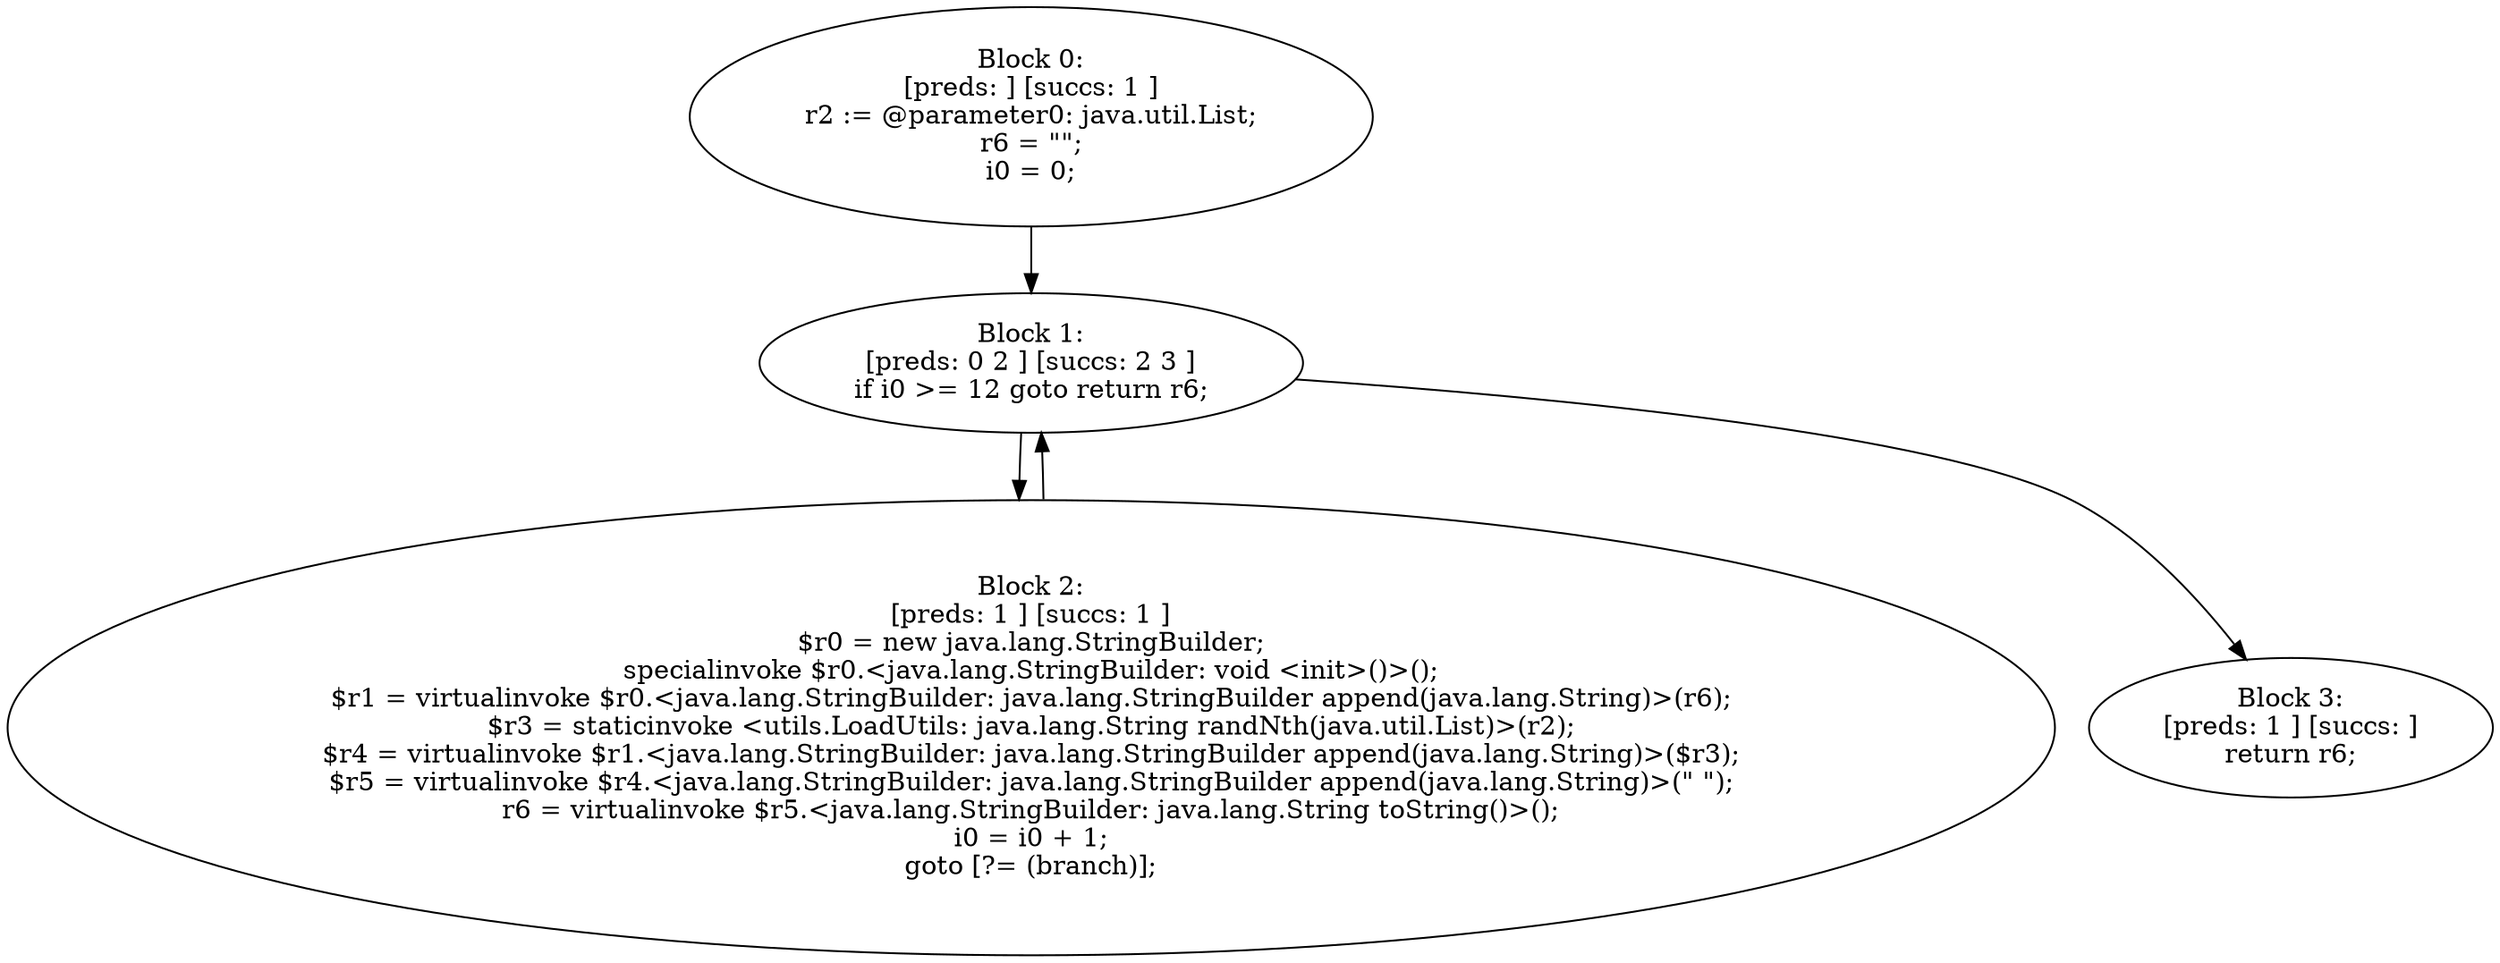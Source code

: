 digraph "unitGraph" {
    "Block 0:
[preds: ] [succs: 1 ]
r2 := @parameter0: java.util.List;
r6 = \"\";
i0 = 0;
"
    "Block 1:
[preds: 0 2 ] [succs: 2 3 ]
if i0 >= 12 goto return r6;
"
    "Block 2:
[preds: 1 ] [succs: 1 ]
$r0 = new java.lang.StringBuilder;
specialinvoke $r0.<java.lang.StringBuilder: void <init>()>();
$r1 = virtualinvoke $r0.<java.lang.StringBuilder: java.lang.StringBuilder append(java.lang.String)>(r6);
$r3 = staticinvoke <utils.LoadUtils: java.lang.String randNth(java.util.List)>(r2);
$r4 = virtualinvoke $r1.<java.lang.StringBuilder: java.lang.StringBuilder append(java.lang.String)>($r3);
$r5 = virtualinvoke $r4.<java.lang.StringBuilder: java.lang.StringBuilder append(java.lang.String)>(\" \");
r6 = virtualinvoke $r5.<java.lang.StringBuilder: java.lang.String toString()>();
i0 = i0 + 1;
goto [?= (branch)];
"
    "Block 3:
[preds: 1 ] [succs: ]
return r6;
"
    "Block 0:
[preds: ] [succs: 1 ]
r2 := @parameter0: java.util.List;
r6 = \"\";
i0 = 0;
"->"Block 1:
[preds: 0 2 ] [succs: 2 3 ]
if i0 >= 12 goto return r6;
";
    "Block 1:
[preds: 0 2 ] [succs: 2 3 ]
if i0 >= 12 goto return r6;
"->"Block 2:
[preds: 1 ] [succs: 1 ]
$r0 = new java.lang.StringBuilder;
specialinvoke $r0.<java.lang.StringBuilder: void <init>()>();
$r1 = virtualinvoke $r0.<java.lang.StringBuilder: java.lang.StringBuilder append(java.lang.String)>(r6);
$r3 = staticinvoke <utils.LoadUtils: java.lang.String randNth(java.util.List)>(r2);
$r4 = virtualinvoke $r1.<java.lang.StringBuilder: java.lang.StringBuilder append(java.lang.String)>($r3);
$r5 = virtualinvoke $r4.<java.lang.StringBuilder: java.lang.StringBuilder append(java.lang.String)>(\" \");
r6 = virtualinvoke $r5.<java.lang.StringBuilder: java.lang.String toString()>();
i0 = i0 + 1;
goto [?= (branch)];
";
    "Block 1:
[preds: 0 2 ] [succs: 2 3 ]
if i0 >= 12 goto return r6;
"->"Block 3:
[preds: 1 ] [succs: ]
return r6;
";
    "Block 2:
[preds: 1 ] [succs: 1 ]
$r0 = new java.lang.StringBuilder;
specialinvoke $r0.<java.lang.StringBuilder: void <init>()>();
$r1 = virtualinvoke $r0.<java.lang.StringBuilder: java.lang.StringBuilder append(java.lang.String)>(r6);
$r3 = staticinvoke <utils.LoadUtils: java.lang.String randNth(java.util.List)>(r2);
$r4 = virtualinvoke $r1.<java.lang.StringBuilder: java.lang.StringBuilder append(java.lang.String)>($r3);
$r5 = virtualinvoke $r4.<java.lang.StringBuilder: java.lang.StringBuilder append(java.lang.String)>(\" \");
r6 = virtualinvoke $r5.<java.lang.StringBuilder: java.lang.String toString()>();
i0 = i0 + 1;
goto [?= (branch)];
"->"Block 1:
[preds: 0 2 ] [succs: 2 3 ]
if i0 >= 12 goto return r6;
";
}
